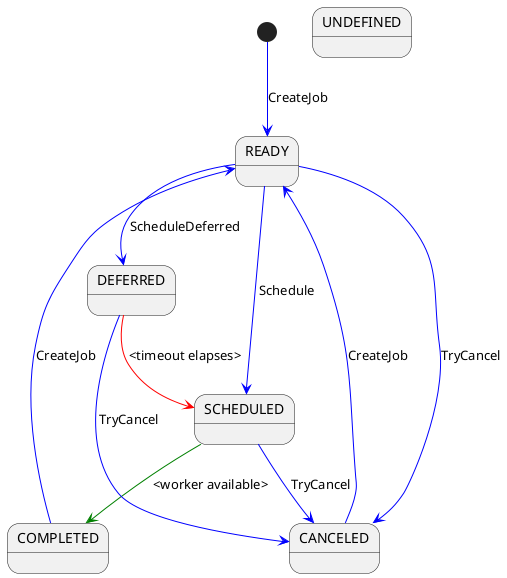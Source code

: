 @startuml

skinparam classFontSize 8
skinparam classFontName Helvetica

state READY {
}
state SCHEDULED {
}
state DEFERRED {
}
state COMPLETED {
}
state CANCELED {
}
state UNDEFINED {
}

[*] --[#blue]> READY : CreateJob
READY --[#blue]> SCHEDULED : Schedule
READY --[#blue]> DEFERRED : ScheduleDeferred
DEFERRED --[#red]> SCHEDULED : <timeout elapses>
SCHEDULED --[#green]> COMPLETED : <worker available>
COMPLETED --[#blue]> READY : CreateJob

READY --[#blue]> CANCELED : TryCancel
DEFERRED --[#blue]> CANCELED : TryCancel
SCHEDULED --[#blue]> CANCELED : TryCancel

CANCELED --[#blue]> READY : CreateJob

@enduml